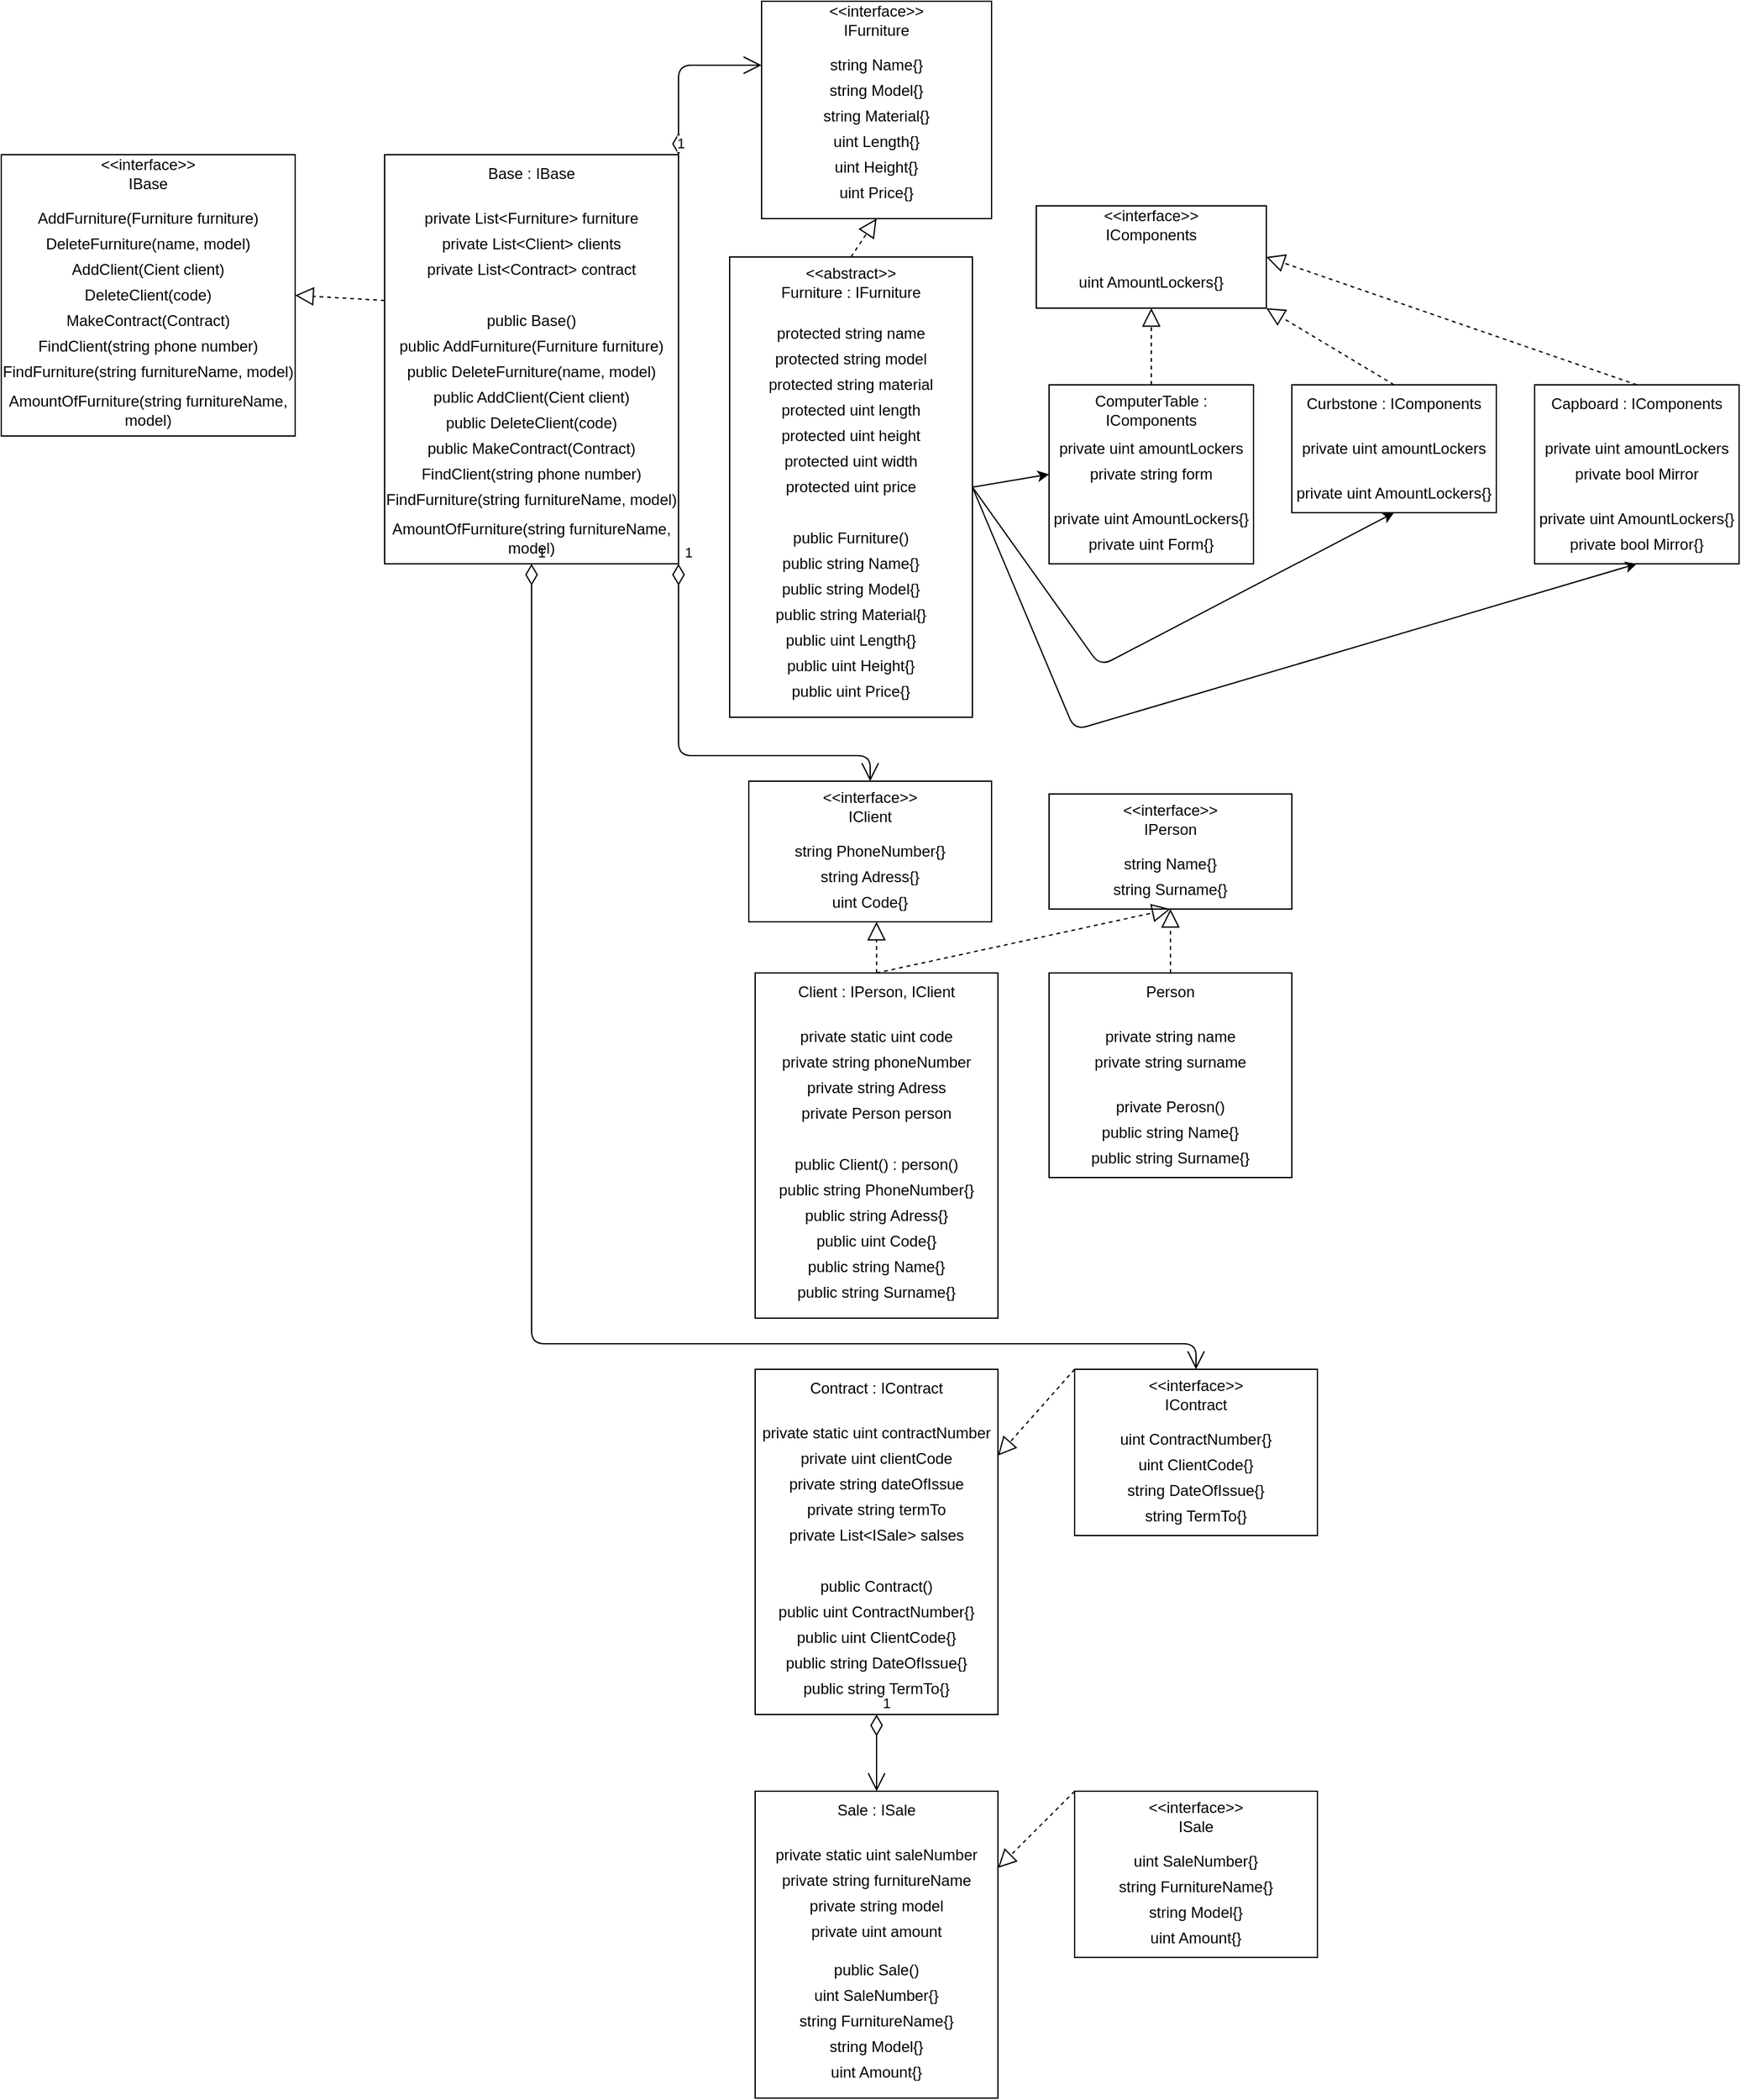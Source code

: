<mxfile version="15.3.7" type="device"><diagram id="nyQ8fXHauhj6_wi2yvBw" name="Page-1"><mxGraphModel dx="2249" dy="1874" grid="1" gridSize="10" guides="1" tooltips="1" connect="1" arrows="1" fold="1" page="1" pageScale="1" pageWidth="827" pageHeight="1169" math="0" shadow="0"><root><mxCell id="0"/><mxCell id="1" parent="0"/><mxCell id="PDt8IWjzmGLQEQikF1Pa-1" value="" style="rounded=0;whiteSpace=wrap;html=1;" vertex="1" parent="1"><mxGeometry y="-80" width="190" height="360" as="geometry"/></mxCell><mxCell id="PDt8IWjzmGLQEQikF1Pa-2" value="&amp;lt;&amp;lt;abstract&amp;gt;&amp;gt;&lt;br&gt;Furniture : IFurniture" style="text;html=1;strokeColor=none;fillColor=none;align=center;verticalAlign=middle;whiteSpace=wrap;rounded=0;" vertex="1" parent="1"><mxGeometry y="-80" width="190" height="40" as="geometry"/></mxCell><mxCell id="PDt8IWjzmGLQEQikF1Pa-3" value="protected string name" style="text;html=1;strokeColor=none;fillColor=none;align=center;verticalAlign=middle;whiteSpace=wrap;rounded=0;" vertex="1" parent="1"><mxGeometry y="-30" width="190" height="20" as="geometry"/></mxCell><mxCell id="PDt8IWjzmGLQEQikF1Pa-4" value="protected string model" style="text;html=1;strokeColor=none;fillColor=none;align=center;verticalAlign=middle;whiteSpace=wrap;rounded=0;" vertex="1" parent="1"><mxGeometry y="-10" width="190" height="20" as="geometry"/></mxCell><mxCell id="PDt8IWjzmGLQEQikF1Pa-5" value="public Furniture()" style="text;html=1;strokeColor=none;fillColor=none;align=center;verticalAlign=middle;whiteSpace=wrap;rounded=0;" vertex="1" parent="1"><mxGeometry y="130" width="190" height="20" as="geometry"/></mxCell><mxCell id="PDt8IWjzmGLQEQikF1Pa-6" value="public string Name{}" style="text;html=1;strokeColor=none;fillColor=none;align=center;verticalAlign=middle;whiteSpace=wrap;rounded=0;" vertex="1" parent="1"><mxGeometry y="150" width="190" height="20" as="geometry"/></mxCell><mxCell id="PDt8IWjzmGLQEQikF1Pa-7" value="public string Model{}" style="text;html=1;strokeColor=none;fillColor=none;align=center;verticalAlign=middle;whiteSpace=wrap;rounded=0;" vertex="1" parent="1"><mxGeometry y="170" width="190" height="20" as="geometry"/></mxCell><mxCell id="PDt8IWjzmGLQEQikF1Pa-8" value="" style="rounded=0;whiteSpace=wrap;html=1;" vertex="1" parent="1"><mxGeometry x="250" y="20" width="160" height="140" as="geometry"/></mxCell><mxCell id="PDt8IWjzmGLQEQikF1Pa-9" value="ComputerTable : IComponents" style="text;html=1;strokeColor=none;fillColor=none;align=center;verticalAlign=middle;whiteSpace=wrap;rounded=0;" vertex="1" parent="1"><mxGeometry x="250" y="20" width="160" height="40" as="geometry"/></mxCell><mxCell id="PDt8IWjzmGLQEQikF1Pa-10" value="private uint amountLockers" style="text;html=1;strokeColor=none;fillColor=none;align=center;verticalAlign=middle;whiteSpace=wrap;rounded=0;" vertex="1" parent="1"><mxGeometry x="250" y="60" width="160" height="20" as="geometry"/></mxCell><mxCell id="PDt8IWjzmGLQEQikF1Pa-12" value="protected uint length" style="text;html=1;strokeColor=none;fillColor=none;align=center;verticalAlign=middle;whiteSpace=wrap;rounded=0;" vertex="1" parent="1"><mxGeometry y="30" width="190" height="20" as="geometry"/></mxCell><mxCell id="PDt8IWjzmGLQEQikF1Pa-13" value="protected uint&amp;nbsp;height" style="text;html=1;strokeColor=none;fillColor=none;align=center;verticalAlign=middle;whiteSpace=wrap;rounded=0;" vertex="1" parent="1"><mxGeometry y="50" width="190" height="20" as="geometry"/></mxCell><mxCell id="PDt8IWjzmGLQEQikF1Pa-14" value="protected uint&amp;nbsp;width" style="text;html=1;strokeColor=none;fillColor=none;align=center;verticalAlign=middle;whiteSpace=wrap;rounded=0;" vertex="1" parent="1"><mxGeometry y="70" width="190" height="20" as="geometry"/></mxCell><mxCell id="PDt8IWjzmGLQEQikF1Pa-15" value="protected uint price" style="text;html=1;strokeColor=none;fillColor=none;align=center;verticalAlign=middle;whiteSpace=wrap;rounded=0;" vertex="1" parent="1"><mxGeometry y="90" width="190" height="20" as="geometry"/></mxCell><mxCell id="PDt8IWjzmGLQEQikF1Pa-16" value="private uint AmountLockers{}" style="text;html=1;strokeColor=none;fillColor=none;align=center;verticalAlign=middle;whiteSpace=wrap;rounded=0;" vertex="1" parent="1"><mxGeometry x="250" y="115" width="160" height="20" as="geometry"/></mxCell><mxCell id="PDt8IWjzmGLQEQikF1Pa-17" value="" style="rounded=0;whiteSpace=wrap;html=1;" vertex="1" parent="1"><mxGeometry x="440" y="20" width="160" height="100" as="geometry"/></mxCell><mxCell id="PDt8IWjzmGLQEQikF1Pa-18" value="Curbstone : IComponents" style="text;html=1;strokeColor=none;fillColor=none;align=center;verticalAlign=middle;whiteSpace=wrap;rounded=0;" vertex="1" parent="1"><mxGeometry x="440" y="20" width="160" height="30" as="geometry"/></mxCell><mxCell id="PDt8IWjzmGLQEQikF1Pa-19" value="private uint amountLockers" style="text;html=1;strokeColor=none;fillColor=none;align=center;verticalAlign=middle;whiteSpace=wrap;rounded=0;" vertex="1" parent="1"><mxGeometry x="440" y="60" width="160" height="20" as="geometry"/></mxCell><mxCell id="PDt8IWjzmGLQEQikF1Pa-20" value="private uint AmountLockers{}" style="text;html=1;strokeColor=none;fillColor=none;align=center;verticalAlign=middle;whiteSpace=wrap;rounded=0;" vertex="1" parent="1"><mxGeometry x="440" y="95" width="160" height="20" as="geometry"/></mxCell><mxCell id="PDt8IWjzmGLQEQikF1Pa-22" value="" style="rounded=0;whiteSpace=wrap;html=1;" vertex="1" parent="1"><mxGeometry x="630" y="20" width="160" height="140" as="geometry"/></mxCell><mxCell id="PDt8IWjzmGLQEQikF1Pa-23" value="Capboard : IComponents" style="text;html=1;strokeColor=none;fillColor=none;align=center;verticalAlign=middle;whiteSpace=wrap;rounded=0;" vertex="1" parent="1"><mxGeometry x="630" y="20" width="160" height="30" as="geometry"/></mxCell><mxCell id="PDt8IWjzmGLQEQikF1Pa-24" value="private uint amountLockers" style="text;html=1;strokeColor=none;fillColor=none;align=center;verticalAlign=middle;whiteSpace=wrap;rounded=0;" vertex="1" parent="1"><mxGeometry x="630" y="60" width="160" height="20" as="geometry"/></mxCell><mxCell id="PDt8IWjzmGLQEQikF1Pa-25" value="private uint AmountLockers{}" style="text;html=1;strokeColor=none;fillColor=none;align=center;verticalAlign=middle;whiteSpace=wrap;rounded=0;" vertex="1" parent="1"><mxGeometry x="630" y="115" width="160" height="20" as="geometry"/></mxCell><mxCell id="PDt8IWjzmGLQEQikF1Pa-26" value="private bool Mirror" style="text;html=1;strokeColor=none;fillColor=none;align=center;verticalAlign=middle;whiteSpace=wrap;rounded=0;" vertex="1" parent="1"><mxGeometry x="630" y="80" width="160" height="20" as="geometry"/></mxCell><mxCell id="PDt8IWjzmGLQEQikF1Pa-27" value="private bool Mirror{}" style="text;html=1;strokeColor=none;fillColor=none;align=center;verticalAlign=middle;whiteSpace=wrap;rounded=0;" vertex="1" parent="1"><mxGeometry x="630" y="135" width="160" height="20" as="geometry"/></mxCell><mxCell id="PDt8IWjzmGLQEQikF1Pa-28" value="protected string material" style="text;html=1;strokeColor=none;fillColor=none;align=center;verticalAlign=middle;whiteSpace=wrap;rounded=0;" vertex="1" parent="1"><mxGeometry y="10" width="190" height="20" as="geometry"/></mxCell><mxCell id="PDt8IWjzmGLQEQikF1Pa-29" value="public string Material{}" style="text;html=1;strokeColor=none;fillColor=none;align=center;verticalAlign=middle;whiteSpace=wrap;rounded=0;" vertex="1" parent="1"><mxGeometry y="190" width="190" height="20" as="geometry"/></mxCell><mxCell id="PDt8IWjzmGLQEQikF1Pa-30" value="" style="rounded=0;whiteSpace=wrap;html=1;" vertex="1" parent="1"><mxGeometry x="25" y="-280" width="180" height="170" as="geometry"/></mxCell><mxCell id="PDt8IWjzmGLQEQikF1Pa-31" value="&amp;lt;&amp;lt;interface&amp;gt;&amp;gt;&lt;br&gt;IFurniture" style="text;html=1;strokeColor=none;fillColor=none;align=center;verticalAlign=middle;whiteSpace=wrap;rounded=0;" vertex="1" parent="1"><mxGeometry x="25" y="-280" width="180" height="30" as="geometry"/></mxCell><mxCell id="PDt8IWjzmGLQEQikF1Pa-32" value="private string form" style="text;html=1;strokeColor=none;fillColor=none;align=center;verticalAlign=middle;whiteSpace=wrap;rounded=0;" vertex="1" parent="1"><mxGeometry x="250" y="80" width="160" height="20" as="geometry"/></mxCell><mxCell id="PDt8IWjzmGLQEQikF1Pa-33" value="private uint Form{}" style="text;html=1;strokeColor=none;fillColor=none;align=center;verticalAlign=middle;whiteSpace=wrap;rounded=0;" vertex="1" parent="1"><mxGeometry x="250" y="135" width="160" height="20" as="geometry"/></mxCell><mxCell id="PDt8IWjzmGLQEQikF1Pa-37" value="string Name{}" style="text;html=1;strokeColor=none;fillColor=none;align=center;verticalAlign=middle;whiteSpace=wrap;rounded=0;" vertex="1" parent="1"><mxGeometry x="25" y="-240" width="180" height="20" as="geometry"/></mxCell><mxCell id="PDt8IWjzmGLQEQikF1Pa-38" value="string Model{}" style="text;html=1;strokeColor=none;fillColor=none;align=center;verticalAlign=middle;whiteSpace=wrap;rounded=0;" vertex="1" parent="1"><mxGeometry x="25" y="-220" width="180" height="20" as="geometry"/></mxCell><mxCell id="PDt8IWjzmGLQEQikF1Pa-39" value="string Material{}" style="text;html=1;strokeColor=none;fillColor=none;align=center;verticalAlign=middle;whiteSpace=wrap;rounded=0;" vertex="1" parent="1"><mxGeometry x="25" y="-200" width="180" height="20" as="geometry"/></mxCell><mxCell id="PDt8IWjzmGLQEQikF1Pa-40" value="" style="endArrow=block;dashed=1;endFill=0;endSize=12;html=1;exitX=0.5;exitY=0;exitDx=0;exitDy=0;entryX=0.5;entryY=1;entryDx=0;entryDy=0;" edge="1" parent="1" source="PDt8IWjzmGLQEQikF1Pa-2" target="PDt8IWjzmGLQEQikF1Pa-30"><mxGeometry width="160" relative="1" as="geometry"><mxPoint x="250" y="-70" as="sourcePoint"/><mxPoint x="410" y="-70" as="targetPoint"/></mxGeometry></mxCell><mxCell id="PDt8IWjzmGLQEQikF1Pa-41" value="" style="rounded=0;whiteSpace=wrap;html=1;" vertex="1" parent="1"><mxGeometry x="240" y="-120" width="180" height="80" as="geometry"/></mxCell><mxCell id="PDt8IWjzmGLQEQikF1Pa-42" value="&amp;lt;&amp;lt;interface&amp;gt;&amp;gt;&lt;br&gt;IComponents" style="text;html=1;strokeColor=none;fillColor=none;align=center;verticalAlign=middle;whiteSpace=wrap;rounded=0;" vertex="1" parent="1"><mxGeometry x="240" y="-120" width="180" height="30" as="geometry"/></mxCell><mxCell id="PDt8IWjzmGLQEQikF1Pa-46" value="uint AmountLockers{}" style="text;html=1;strokeColor=none;fillColor=none;align=center;verticalAlign=middle;whiteSpace=wrap;rounded=0;" vertex="1" parent="1"><mxGeometry x="240" y="-70" width="180" height="20" as="geometry"/></mxCell><mxCell id="PDt8IWjzmGLQEQikF1Pa-48" value="" style="endArrow=block;dashed=1;endFill=0;endSize=12;html=1;exitX=0.5;exitY=0;exitDx=0;exitDy=0;" edge="1" parent="1" source="PDt8IWjzmGLQEQikF1Pa-9"><mxGeometry width="160" relative="1" as="geometry"><mxPoint x="329.5" y="-30" as="sourcePoint"/><mxPoint x="330" y="-40" as="targetPoint"/></mxGeometry></mxCell><mxCell id="PDt8IWjzmGLQEQikF1Pa-49" value="" style="endArrow=block;dashed=1;endFill=0;endSize=12;html=1;exitX=0.5;exitY=0;exitDx=0;exitDy=0;entryX=1;entryY=1;entryDx=0;entryDy=0;" edge="1" parent="1" source="PDt8IWjzmGLQEQikF1Pa-18" target="PDt8IWjzmGLQEQikF1Pa-41"><mxGeometry width="160" relative="1" as="geometry"><mxPoint x="350" y="-30" as="sourcePoint"/><mxPoint x="350" y="-80" as="targetPoint"/></mxGeometry></mxCell><mxCell id="PDt8IWjzmGLQEQikF1Pa-50" value="" style="endArrow=block;dashed=1;endFill=0;endSize=12;html=1;exitX=0.5;exitY=0;exitDx=0;exitDy=0;entryX=1;entryY=0.5;entryDx=0;entryDy=0;" edge="1" parent="1" source="PDt8IWjzmGLQEQikF1Pa-23" target="PDt8IWjzmGLQEQikF1Pa-41"><mxGeometry width="160" relative="1" as="geometry"><mxPoint x="145" y="40" as="sourcePoint"/><mxPoint x="145" y="-10" as="targetPoint"/></mxGeometry></mxCell><mxCell id="PDt8IWjzmGLQEQikF1Pa-57" value="" style="endArrow=classic;html=1;exitX=1;exitY=0.5;exitDx=0;exitDy=0;entryX=0;entryY=0.5;entryDx=0;entryDy=0;" edge="1" parent="1" source="PDt8IWjzmGLQEQikF1Pa-1" target="PDt8IWjzmGLQEQikF1Pa-8"><mxGeometry width="50" height="50" relative="1" as="geometry"><mxPoint x="240" y="260" as="sourcePoint"/><mxPoint x="290" y="210" as="targetPoint"/></mxGeometry></mxCell><mxCell id="PDt8IWjzmGLQEQikF1Pa-58" value="" style="endArrow=classic;html=1;exitX=1;exitY=0.5;exitDx=0;exitDy=0;entryX=0.5;entryY=1;entryDx=0;entryDy=0;" edge="1" parent="1" source="PDt8IWjzmGLQEQikF1Pa-15" target="PDt8IWjzmGLQEQikF1Pa-17"><mxGeometry width="50" height="50" relative="1" as="geometry"><mxPoint x="250" y="240" as="sourcePoint"/><mxPoint x="300" y="190" as="targetPoint"/><Array as="points"><mxPoint x="290" y="240"/></Array></mxGeometry></mxCell><mxCell id="PDt8IWjzmGLQEQikF1Pa-59" value="" style="endArrow=classic;html=1;exitX=1;exitY=0.5;exitDx=0;exitDy=0;entryX=0.5;entryY=1;entryDx=0;entryDy=0;" edge="1" parent="1" source="PDt8IWjzmGLQEQikF1Pa-1" target="PDt8IWjzmGLQEQikF1Pa-22"><mxGeometry width="50" height="50" relative="1" as="geometry"><mxPoint x="250" y="290" as="sourcePoint"/><mxPoint x="300" y="240" as="targetPoint"/><Array as="points"><mxPoint x="270" y="290"/></Array></mxGeometry></mxCell><mxCell id="PDt8IWjzmGLQEQikF1Pa-60" value="" style="rounded=0;whiteSpace=wrap;html=1;" vertex="1" parent="1"><mxGeometry x="250" y="480" width="190" height="160" as="geometry"/></mxCell><mxCell id="PDt8IWjzmGLQEQikF1Pa-61" value="Person" style="text;html=1;strokeColor=none;fillColor=none;align=center;verticalAlign=middle;whiteSpace=wrap;rounded=0;" vertex="1" parent="1"><mxGeometry x="250" y="480" width="190" height="30" as="geometry"/></mxCell><mxCell id="PDt8IWjzmGLQEQikF1Pa-63" value="" style="rounded=0;whiteSpace=wrap;html=1;" vertex="1" parent="1"><mxGeometry x="250" y="340" width="190" height="90" as="geometry"/></mxCell><mxCell id="PDt8IWjzmGLQEQikF1Pa-64" value="&amp;lt;&amp;lt;interface&amp;gt;&amp;gt;&lt;br&gt;IPerson" style="text;html=1;strokeColor=none;fillColor=none;align=center;verticalAlign=middle;whiteSpace=wrap;rounded=0;" vertex="1" parent="1"><mxGeometry x="250" y="340" width="190" height="40" as="geometry"/></mxCell><mxCell id="PDt8IWjzmGLQEQikF1Pa-65" value="string Name{}" style="text;html=1;strokeColor=none;fillColor=none;align=center;verticalAlign=middle;whiteSpace=wrap;rounded=0;" vertex="1" parent="1"><mxGeometry x="250" y="385" width="190" height="20" as="geometry"/></mxCell><mxCell id="PDt8IWjzmGLQEQikF1Pa-66" value="string Surname{}" style="text;html=1;strokeColor=none;fillColor=none;align=center;verticalAlign=middle;whiteSpace=wrap;rounded=0;" vertex="1" parent="1"><mxGeometry x="250" y="405" width="190" height="20" as="geometry"/></mxCell><mxCell id="PDt8IWjzmGLQEQikF1Pa-74" value="private string name" style="text;html=1;strokeColor=none;fillColor=none;align=center;verticalAlign=middle;whiteSpace=wrap;rounded=0;" vertex="1" parent="1"><mxGeometry x="250" y="520" width="190" height="20" as="geometry"/></mxCell><mxCell id="PDt8IWjzmGLQEQikF1Pa-75" value="private string surname" style="text;html=1;strokeColor=none;fillColor=none;align=center;verticalAlign=middle;whiteSpace=wrap;rounded=0;" vertex="1" parent="1"><mxGeometry x="250" y="540" width="190" height="20" as="geometry"/></mxCell><mxCell id="PDt8IWjzmGLQEQikF1Pa-79" value="" style="rounded=0;whiteSpace=wrap;html=1;" vertex="1" parent="1"><mxGeometry x="15" y="330" width="190" height="110" as="geometry"/></mxCell><mxCell id="PDt8IWjzmGLQEQikF1Pa-80" value="&amp;lt;&amp;lt;interface&amp;gt;&amp;gt;&lt;br&gt;IClient" style="text;html=1;strokeColor=none;fillColor=none;align=center;verticalAlign=middle;whiteSpace=wrap;rounded=0;" vertex="1" parent="1"><mxGeometry x="15" y="330" width="190" height="40" as="geometry"/></mxCell><mxCell id="PDt8IWjzmGLQEQikF1Pa-81" value="string PhoneNumber{}" style="text;html=1;strokeColor=none;fillColor=none;align=center;verticalAlign=middle;whiteSpace=wrap;rounded=0;" vertex="1" parent="1"><mxGeometry x="15" y="375" width="190" height="20" as="geometry"/></mxCell><mxCell id="PDt8IWjzmGLQEQikF1Pa-83" value="string Adress{}" style="text;html=1;strokeColor=none;fillColor=none;align=center;verticalAlign=middle;whiteSpace=wrap;rounded=0;" vertex="1" parent="1"><mxGeometry x="15" y="395" width="190" height="20" as="geometry"/></mxCell><mxCell id="PDt8IWjzmGLQEQikF1Pa-84" value="uint Code{}" style="text;html=1;strokeColor=none;fillColor=none;align=center;verticalAlign=middle;whiteSpace=wrap;rounded=0;" vertex="1" parent="1"><mxGeometry x="15" y="415" width="190" height="20" as="geometry"/></mxCell><mxCell id="PDt8IWjzmGLQEQikF1Pa-85" value="" style="rounded=0;whiteSpace=wrap;html=1;" vertex="1" parent="1"><mxGeometry x="20" y="480" width="190" height="270" as="geometry"/></mxCell><mxCell id="PDt8IWjzmGLQEQikF1Pa-86" value="Client : IPerson, IClient" style="text;html=1;strokeColor=none;fillColor=none;align=center;verticalAlign=middle;whiteSpace=wrap;rounded=0;" vertex="1" parent="1"><mxGeometry x="20" y="480" width="190" height="30" as="geometry"/></mxCell><mxCell id="PDt8IWjzmGLQEQikF1Pa-87" value="private string phoneNumber" style="text;html=1;strokeColor=none;fillColor=none;align=center;verticalAlign=middle;whiteSpace=wrap;rounded=0;" vertex="1" parent="1"><mxGeometry x="20" y="540" width="190" height="20" as="geometry"/></mxCell><mxCell id="PDt8IWjzmGLQEQikF1Pa-88" value="private string Adress" style="text;html=1;strokeColor=none;fillColor=none;align=center;verticalAlign=middle;whiteSpace=wrap;rounded=0;" vertex="1" parent="1"><mxGeometry x="20" y="560" width="190" height="20" as="geometry"/></mxCell><mxCell id="PDt8IWjzmGLQEQikF1Pa-91" value="private static uint code" style="text;html=1;strokeColor=none;fillColor=none;align=center;verticalAlign=middle;whiteSpace=wrap;rounded=0;" vertex="1" parent="1"><mxGeometry x="20" y="520" width="190" height="20" as="geometry"/></mxCell><mxCell id="PDt8IWjzmGLQEQikF1Pa-93" value="public string PhoneNumber{}" style="text;html=1;strokeColor=none;fillColor=none;align=center;verticalAlign=middle;whiteSpace=wrap;rounded=0;" vertex="1" parent="1"><mxGeometry x="20" y="640" width="190" height="20" as="geometry"/></mxCell><mxCell id="PDt8IWjzmGLQEQikF1Pa-94" value="public string Adress{}" style="text;html=1;strokeColor=none;fillColor=none;align=center;verticalAlign=middle;whiteSpace=wrap;rounded=0;" vertex="1" parent="1"><mxGeometry x="20" y="660" width="190" height="20" as="geometry"/></mxCell><mxCell id="PDt8IWjzmGLQEQikF1Pa-95" value="public uint Code{}" style="text;html=1;strokeColor=none;fillColor=none;align=center;verticalAlign=middle;whiteSpace=wrap;rounded=0;" vertex="1" parent="1"><mxGeometry x="20" y="680" width="190" height="20" as="geometry"/></mxCell><mxCell id="PDt8IWjzmGLQEQikF1Pa-96" value="public string Name{}" style="text;html=1;strokeColor=none;fillColor=none;align=center;verticalAlign=middle;whiteSpace=wrap;rounded=0;" vertex="1" parent="1"><mxGeometry x="20" y="700" width="190" height="20" as="geometry"/></mxCell><mxCell id="PDt8IWjzmGLQEQikF1Pa-97" value="public string Surname{}" style="text;html=1;strokeColor=none;fillColor=none;align=center;verticalAlign=middle;whiteSpace=wrap;rounded=0;" vertex="1" parent="1"><mxGeometry x="20" y="720" width="190" height="20" as="geometry"/></mxCell><mxCell id="PDt8IWjzmGLQEQikF1Pa-98" value="private Person person" style="text;html=1;strokeColor=none;fillColor=none;align=center;verticalAlign=middle;whiteSpace=wrap;rounded=0;" vertex="1" parent="1"><mxGeometry x="20" y="580" width="190" height="20" as="geometry"/></mxCell><mxCell id="PDt8IWjzmGLQEQikF1Pa-99" value="private Perosn()" style="text;html=1;strokeColor=none;fillColor=none;align=center;verticalAlign=middle;whiteSpace=wrap;rounded=0;" vertex="1" parent="1"><mxGeometry x="250" y="575" width="190" height="20" as="geometry"/></mxCell><mxCell id="PDt8IWjzmGLQEQikF1Pa-100" value="public Client() : person()" style="text;html=1;strokeColor=none;fillColor=none;align=center;verticalAlign=middle;whiteSpace=wrap;rounded=0;" vertex="1" parent="1"><mxGeometry x="20" y="620" width="190" height="20" as="geometry"/></mxCell><mxCell id="PDt8IWjzmGLQEQikF1Pa-101" value="" style="endArrow=block;dashed=1;endFill=0;endSize=12;html=1;exitX=0.5;exitY=0;exitDx=0;exitDy=0;entryX=0.5;entryY=1;entryDx=0;entryDy=0;" edge="1" parent="1" source="PDt8IWjzmGLQEQikF1Pa-61" target="PDt8IWjzmGLQEQikF1Pa-63"><mxGeometry width="160" relative="1" as="geometry"><mxPoint x="130" y="450" as="sourcePoint"/><mxPoint x="290" y="450" as="targetPoint"/></mxGeometry></mxCell><mxCell id="PDt8IWjzmGLQEQikF1Pa-102" value="" style="endArrow=block;dashed=1;endFill=0;endSize=12;html=1;exitX=0.5;exitY=0;exitDx=0;exitDy=0;entryX=0.526;entryY=1;entryDx=0;entryDy=0;entryPerimeter=0;" edge="1" parent="1" source="PDt8IWjzmGLQEQikF1Pa-86" target="PDt8IWjzmGLQEQikF1Pa-79"><mxGeometry width="160" relative="1" as="geometry"><mxPoint x="170" y="460" as="sourcePoint"/><mxPoint x="330" y="460" as="targetPoint"/></mxGeometry></mxCell><mxCell id="PDt8IWjzmGLQEQikF1Pa-103" value="" style="rounded=0;whiteSpace=wrap;html=1;" vertex="1" parent="1"><mxGeometry x="20" y="790" width="190" height="270" as="geometry"/></mxCell><mxCell id="PDt8IWjzmGLQEQikF1Pa-104" value="Contract : IContract" style="text;html=1;strokeColor=none;fillColor=none;align=center;verticalAlign=middle;whiteSpace=wrap;rounded=0;" vertex="1" parent="1"><mxGeometry x="20" y="790" width="190" height="30" as="geometry"/></mxCell><mxCell id="PDt8IWjzmGLQEQikF1Pa-106" value="" style="rounded=0;whiteSpace=wrap;html=1;" vertex="1" parent="1"><mxGeometry x="270" y="790" width="190" height="130" as="geometry"/></mxCell><mxCell id="PDt8IWjzmGLQEQikF1Pa-107" value="&amp;lt;&amp;lt;interface&amp;gt;&amp;gt;&lt;br&gt;IContract" style="text;html=1;strokeColor=none;fillColor=none;align=center;verticalAlign=middle;whiteSpace=wrap;rounded=0;" vertex="1" parent="1"><mxGeometry x="270" y="790" width="190" height="40" as="geometry"/></mxCell><mxCell id="PDt8IWjzmGLQEQikF1Pa-108" value="uint ContractNumber{}" style="text;html=1;strokeColor=none;fillColor=none;align=center;verticalAlign=middle;whiteSpace=wrap;rounded=0;" vertex="1" parent="1"><mxGeometry x="270" y="835" width="190" height="20" as="geometry"/></mxCell><mxCell id="PDt8IWjzmGLQEQikF1Pa-109" value="uint ClientCode{}" style="text;html=1;strokeColor=none;fillColor=none;align=center;verticalAlign=middle;whiteSpace=wrap;rounded=0;" vertex="1" parent="1"><mxGeometry x="270" y="855" width="190" height="20" as="geometry"/></mxCell><mxCell id="PDt8IWjzmGLQEQikF1Pa-110" value="string DateOfIssue{}" style="text;html=1;strokeColor=none;fillColor=none;align=center;verticalAlign=middle;whiteSpace=wrap;rounded=0;" vertex="1" parent="1"><mxGeometry x="270" y="875" width="190" height="20" as="geometry"/></mxCell><mxCell id="PDt8IWjzmGLQEQikF1Pa-111" value="string TermTo{}" style="text;html=1;strokeColor=none;fillColor=none;align=center;verticalAlign=middle;whiteSpace=wrap;rounded=0;" vertex="1" parent="1"><mxGeometry x="270" y="895" width="190" height="20" as="geometry"/></mxCell><mxCell id="PDt8IWjzmGLQEQikF1Pa-112" value="" style="endArrow=block;dashed=1;endFill=0;endSize=12;html=1;exitX=0;exitY=0;exitDx=0;exitDy=0;entryX=1;entryY=0.25;entryDx=0;entryDy=0;" edge="1" parent="1" source="PDt8IWjzmGLQEQikF1Pa-107" target="PDt8IWjzmGLQEQikF1Pa-103"><mxGeometry width="160" relative="1" as="geometry"><mxPoint x="254" y="780" as="sourcePoint"/><mxPoint x="414" y="780" as="targetPoint"/></mxGeometry></mxCell><mxCell id="PDt8IWjzmGLQEQikF1Pa-113" value="private static uint contractNumber" style="text;html=1;strokeColor=none;fillColor=none;align=center;verticalAlign=middle;whiteSpace=wrap;rounded=0;" vertex="1" parent="1"><mxGeometry x="20" y="830" width="190" height="20" as="geometry"/></mxCell><mxCell id="PDt8IWjzmGLQEQikF1Pa-114" value="private uint clientCode" style="text;html=1;strokeColor=none;fillColor=none;align=center;verticalAlign=middle;whiteSpace=wrap;rounded=0;" vertex="1" parent="1"><mxGeometry x="20" y="850" width="190" height="20" as="geometry"/></mxCell><mxCell id="PDt8IWjzmGLQEQikF1Pa-115" value="private string dateOfIssue" style="text;html=1;strokeColor=none;fillColor=none;align=center;verticalAlign=middle;whiteSpace=wrap;rounded=0;" vertex="1" parent="1"><mxGeometry x="20" y="870" width="190" height="20" as="geometry"/></mxCell><mxCell id="PDt8IWjzmGLQEQikF1Pa-116" value="private string termTo" style="text;html=1;strokeColor=none;fillColor=none;align=center;verticalAlign=middle;whiteSpace=wrap;rounded=0;" vertex="1" parent="1"><mxGeometry x="20" y="890" width="190" height="20" as="geometry"/></mxCell><mxCell id="PDt8IWjzmGLQEQikF1Pa-121" value="public Contract()" style="text;html=1;strokeColor=none;fillColor=none;align=center;verticalAlign=middle;whiteSpace=wrap;rounded=0;" vertex="1" parent="1"><mxGeometry x="20" y="950" width="190" height="20" as="geometry"/></mxCell><mxCell id="PDt8IWjzmGLQEQikF1Pa-122" value="public uint ContractNumber{}" style="text;html=1;strokeColor=none;fillColor=none;align=center;verticalAlign=middle;whiteSpace=wrap;rounded=0;" vertex="1" parent="1"><mxGeometry x="20" y="970" width="190" height="20" as="geometry"/></mxCell><mxCell id="PDt8IWjzmGLQEQikF1Pa-123" value="public uint ClientCode{}" style="text;html=1;strokeColor=none;fillColor=none;align=center;verticalAlign=middle;whiteSpace=wrap;rounded=0;" vertex="1" parent="1"><mxGeometry x="20" y="990" width="190" height="20" as="geometry"/></mxCell><mxCell id="PDt8IWjzmGLQEQikF1Pa-124" value="public string DateOfIssue{}" style="text;html=1;strokeColor=none;fillColor=none;align=center;verticalAlign=middle;whiteSpace=wrap;rounded=0;" vertex="1" parent="1"><mxGeometry x="20" y="1010" width="190" height="20" as="geometry"/></mxCell><mxCell id="PDt8IWjzmGLQEQikF1Pa-125" value="public string TermTo{}" style="text;html=1;strokeColor=none;fillColor=none;align=center;verticalAlign=middle;whiteSpace=wrap;rounded=0;" vertex="1" parent="1"><mxGeometry x="20" y="1030" width="190" height="20" as="geometry"/></mxCell><mxCell id="PDt8IWjzmGLQEQikF1Pa-126" value="" style="rounded=0;whiteSpace=wrap;html=1;" vertex="1" parent="1"><mxGeometry x="20" y="1120" width="190" height="240" as="geometry"/></mxCell><mxCell id="PDt8IWjzmGLQEQikF1Pa-127" value="Sale : ISale" style="text;html=1;strokeColor=none;fillColor=none;align=center;verticalAlign=middle;whiteSpace=wrap;rounded=0;" vertex="1" parent="1"><mxGeometry x="20" y="1120" width="190" height="30" as="geometry"/></mxCell><mxCell id="PDt8IWjzmGLQEQikF1Pa-128" value="" style="rounded=0;whiteSpace=wrap;html=1;" vertex="1" parent="1"><mxGeometry x="270" y="1120" width="190" height="130" as="geometry"/></mxCell><mxCell id="PDt8IWjzmGLQEQikF1Pa-129" value="&amp;lt;&amp;lt;interface&amp;gt;&amp;gt;&lt;br&gt;ISale" style="text;html=1;strokeColor=none;fillColor=none;align=center;verticalAlign=middle;whiteSpace=wrap;rounded=0;" vertex="1" parent="1"><mxGeometry x="270" y="1120" width="190" height="40" as="geometry"/></mxCell><mxCell id="PDt8IWjzmGLQEQikF1Pa-130" value="uint SaleNumber{}" style="text;html=1;strokeColor=none;fillColor=none;align=center;verticalAlign=middle;whiteSpace=wrap;rounded=0;" vertex="1" parent="1"><mxGeometry x="270" y="1165" width="190" height="20" as="geometry"/></mxCell><mxCell id="PDt8IWjzmGLQEQikF1Pa-131" value="string FurnitureName{}" style="text;html=1;strokeColor=none;fillColor=none;align=center;verticalAlign=middle;whiteSpace=wrap;rounded=0;" vertex="1" parent="1"><mxGeometry x="270" y="1185" width="190" height="20" as="geometry"/></mxCell><mxCell id="PDt8IWjzmGLQEQikF1Pa-132" value="string Model{}" style="text;html=1;strokeColor=none;fillColor=none;align=center;verticalAlign=middle;whiteSpace=wrap;rounded=0;" vertex="1" parent="1"><mxGeometry x="270" y="1205" width="190" height="20" as="geometry"/></mxCell><mxCell id="PDt8IWjzmGLQEQikF1Pa-133" value="uint Amount{}" style="text;html=1;strokeColor=none;fillColor=none;align=center;verticalAlign=middle;whiteSpace=wrap;rounded=0;" vertex="1" parent="1"><mxGeometry x="270" y="1225" width="190" height="20" as="geometry"/></mxCell><mxCell id="PDt8IWjzmGLQEQikF1Pa-134" value="" style="endArrow=block;dashed=1;endFill=0;endSize=12;html=1;exitX=0;exitY=0;exitDx=0;exitDy=0;entryX=1;entryY=0.25;entryDx=0;entryDy=0;" edge="1" parent="1"><mxGeometry width="160" relative="1" as="geometry"><mxPoint x="270.0" y="1120" as="sourcePoint"/><mxPoint x="210" y="1180" as="targetPoint"/></mxGeometry></mxCell><mxCell id="PDt8IWjzmGLQEQikF1Pa-136" value="private static uint saleNumber" style="text;html=1;strokeColor=none;fillColor=none;align=center;verticalAlign=middle;whiteSpace=wrap;rounded=0;" vertex="1" parent="1"><mxGeometry x="20" y="1160" width="190" height="20" as="geometry"/></mxCell><mxCell id="PDt8IWjzmGLQEQikF1Pa-137" value="private string furnitureName" style="text;html=1;strokeColor=none;fillColor=none;align=center;verticalAlign=middle;whiteSpace=wrap;rounded=0;" vertex="1" parent="1"><mxGeometry x="20" y="1180" width="190" height="20" as="geometry"/></mxCell><mxCell id="PDt8IWjzmGLQEQikF1Pa-138" value="private string model" style="text;html=1;strokeColor=none;fillColor=none;align=center;verticalAlign=middle;whiteSpace=wrap;rounded=0;" vertex="1" parent="1"><mxGeometry x="20" y="1200" width="190" height="20" as="geometry"/></mxCell><mxCell id="PDt8IWjzmGLQEQikF1Pa-139" value="private uint amount" style="text;html=1;strokeColor=none;fillColor=none;align=center;verticalAlign=middle;whiteSpace=wrap;rounded=0;" vertex="1" parent="1"><mxGeometry x="20" y="1220" width="190" height="20" as="geometry"/></mxCell><mxCell id="PDt8IWjzmGLQEQikF1Pa-140" value="public Sale()" style="text;html=1;strokeColor=none;fillColor=none;align=center;verticalAlign=middle;whiteSpace=wrap;rounded=0;" vertex="1" parent="1"><mxGeometry x="20" y="1250" width="190" height="20" as="geometry"/></mxCell><mxCell id="PDt8IWjzmGLQEQikF1Pa-141" value="uint SaleNumber{}" style="text;html=1;strokeColor=none;fillColor=none;align=center;verticalAlign=middle;whiteSpace=wrap;rounded=0;" vertex="1" parent="1"><mxGeometry x="20" y="1270" width="190" height="20" as="geometry"/></mxCell><mxCell id="PDt8IWjzmGLQEQikF1Pa-142" value="string FurnitureName{}" style="text;html=1;strokeColor=none;fillColor=none;align=center;verticalAlign=middle;whiteSpace=wrap;rounded=0;" vertex="1" parent="1"><mxGeometry x="20" y="1290" width="190" height="20" as="geometry"/></mxCell><mxCell id="PDt8IWjzmGLQEQikF1Pa-143" value="string Model{}" style="text;html=1;strokeColor=none;fillColor=none;align=center;verticalAlign=middle;whiteSpace=wrap;rounded=0;" vertex="1" parent="1"><mxGeometry x="20" y="1310" width="190" height="20" as="geometry"/></mxCell><mxCell id="PDt8IWjzmGLQEQikF1Pa-144" value="uint Amount{}" style="text;html=1;strokeColor=none;fillColor=none;align=center;verticalAlign=middle;whiteSpace=wrap;rounded=0;" vertex="1" parent="1"><mxGeometry x="20" y="1330" width="190" height="20" as="geometry"/></mxCell><mxCell id="PDt8IWjzmGLQEQikF1Pa-145" value="private List&amp;lt;ISale&amp;gt; salses" style="text;html=1;strokeColor=none;fillColor=none;align=center;verticalAlign=middle;whiteSpace=wrap;rounded=0;" vertex="1" parent="1"><mxGeometry x="20" y="910" width="190" height="20" as="geometry"/></mxCell><mxCell id="PDt8IWjzmGLQEQikF1Pa-146" value="1" style="endArrow=open;html=1;endSize=12;startArrow=diamondThin;startSize=14;startFill=0;edgeStyle=orthogonalEdgeStyle;align=left;verticalAlign=bottom;exitX=0.5;exitY=1;exitDx=0;exitDy=0;entryX=0.5;entryY=0;entryDx=0;entryDy=0;" edge="1" parent="1" source="PDt8IWjzmGLQEQikF1Pa-103" target="PDt8IWjzmGLQEQikF1Pa-127"><mxGeometry x="-1" y="3" relative="1" as="geometry"><mxPoint x="210" y="1040" as="sourcePoint"/><mxPoint x="370" y="1040" as="targetPoint"/></mxGeometry></mxCell><mxCell id="PDt8IWjzmGLQEQikF1Pa-147" value="" style="rounded=0;whiteSpace=wrap;html=1;" vertex="1" parent="1"><mxGeometry x="-270" y="-160" width="230" height="320" as="geometry"/></mxCell><mxCell id="PDt8IWjzmGLQEQikF1Pa-148" value="Base : IBase" style="text;html=1;strokeColor=none;fillColor=none;align=center;verticalAlign=middle;whiteSpace=wrap;rounded=0;" vertex="1" parent="1"><mxGeometry x="-270" y="-160" width="230" height="30" as="geometry"/></mxCell><mxCell id="PDt8IWjzmGLQEQikF1Pa-149" value="private List&amp;lt;Furniture&amp;gt; furniture" style="text;html=1;strokeColor=none;fillColor=none;align=center;verticalAlign=middle;whiteSpace=wrap;rounded=0;" vertex="1" parent="1"><mxGeometry x="-270" y="-120" width="230" height="20" as="geometry"/></mxCell><mxCell id="PDt8IWjzmGLQEQikF1Pa-150" value="private List&amp;lt;Client&amp;gt; clients" style="text;html=1;strokeColor=none;fillColor=none;align=center;verticalAlign=middle;whiteSpace=wrap;rounded=0;" vertex="1" parent="1"><mxGeometry x="-270" y="-100" width="230" height="20" as="geometry"/></mxCell><mxCell id="PDt8IWjzmGLQEQikF1Pa-151" value="private List&amp;lt;Contract&amp;gt; contract" style="text;html=1;strokeColor=none;fillColor=none;align=center;verticalAlign=middle;whiteSpace=wrap;rounded=0;" vertex="1" parent="1"><mxGeometry x="-270" y="-80" width="230" height="20" as="geometry"/></mxCell><mxCell id="PDt8IWjzmGLQEQikF1Pa-152" value="public Base()" style="text;html=1;strokeColor=none;fillColor=none;align=center;verticalAlign=middle;whiteSpace=wrap;rounded=0;" vertex="1" parent="1"><mxGeometry x="-270" y="-40" width="230" height="20" as="geometry"/></mxCell><mxCell id="PDt8IWjzmGLQEQikF1Pa-153" value="public AddFurniture(Furniture furniture)" style="text;html=1;strokeColor=none;fillColor=none;align=center;verticalAlign=middle;whiteSpace=wrap;rounded=0;" vertex="1" parent="1"><mxGeometry x="-270" y="-20" width="230" height="20" as="geometry"/></mxCell><mxCell id="PDt8IWjzmGLQEQikF1Pa-154" value="public DeleteFurniture(name, model)" style="text;html=1;strokeColor=none;fillColor=none;align=center;verticalAlign=middle;whiteSpace=wrap;rounded=0;" vertex="1" parent="1"><mxGeometry x="-270" width="230" height="20" as="geometry"/></mxCell><mxCell id="PDt8IWjzmGLQEQikF1Pa-155" value="public AddClient(Cient client)" style="text;html=1;strokeColor=none;fillColor=none;align=center;verticalAlign=middle;whiteSpace=wrap;rounded=0;" vertex="1" parent="1"><mxGeometry x="-270" y="20" width="230" height="20" as="geometry"/></mxCell><mxCell id="PDt8IWjzmGLQEQikF1Pa-156" value="public DeleteClient(code)" style="text;html=1;strokeColor=none;fillColor=none;align=center;verticalAlign=middle;whiteSpace=wrap;rounded=0;" vertex="1" parent="1"><mxGeometry x="-270" y="40" width="230" height="20" as="geometry"/></mxCell><mxCell id="PDt8IWjzmGLQEQikF1Pa-157" value="public MakeContract(Contract)" style="text;html=1;strokeColor=none;fillColor=none;align=center;verticalAlign=middle;whiteSpace=wrap;rounded=0;" vertex="1" parent="1"><mxGeometry x="-270" y="60" width="230" height="20" as="geometry"/></mxCell><mxCell id="PDt8IWjzmGLQEQikF1Pa-158" value="" style="rounded=0;whiteSpace=wrap;html=1;" vertex="1" parent="1"><mxGeometry x="-570" y="-160" width="230" height="220" as="geometry"/></mxCell><mxCell id="PDt8IWjzmGLQEQikF1Pa-159" value="&amp;lt;&amp;lt;interface&amp;gt;&amp;gt;&lt;br&gt;IBase" style="text;html=1;strokeColor=none;fillColor=none;align=center;verticalAlign=middle;whiteSpace=wrap;rounded=0;" vertex="1" parent="1"><mxGeometry x="-570" y="-160" width="230" height="30" as="geometry"/></mxCell><mxCell id="PDt8IWjzmGLQEQikF1Pa-163" value="AddFurniture(Furniture furniture)" style="text;html=1;strokeColor=none;fillColor=none;align=center;verticalAlign=middle;whiteSpace=wrap;rounded=0;" vertex="1" parent="1"><mxGeometry x="-570" y="-120" width="230" height="20" as="geometry"/></mxCell><mxCell id="PDt8IWjzmGLQEQikF1Pa-164" value="DeleteFurniture(name, model)" style="text;html=1;strokeColor=none;fillColor=none;align=center;verticalAlign=middle;whiteSpace=wrap;rounded=0;" vertex="1" parent="1"><mxGeometry x="-570" y="-100" width="230" height="20" as="geometry"/></mxCell><mxCell id="PDt8IWjzmGLQEQikF1Pa-165" value="AddClient(Cient client)" style="text;html=1;strokeColor=none;fillColor=none;align=center;verticalAlign=middle;whiteSpace=wrap;rounded=0;" vertex="1" parent="1"><mxGeometry x="-570" y="-80" width="230" height="20" as="geometry"/></mxCell><mxCell id="PDt8IWjzmGLQEQikF1Pa-166" value="DeleteClient(code)" style="text;html=1;strokeColor=none;fillColor=none;align=center;verticalAlign=middle;whiteSpace=wrap;rounded=0;" vertex="1" parent="1"><mxGeometry x="-570" y="-60" width="230" height="20" as="geometry"/></mxCell><mxCell id="PDt8IWjzmGLQEQikF1Pa-167" value="MakeContract(Contract)" style="text;html=1;strokeColor=none;fillColor=none;align=center;verticalAlign=middle;whiteSpace=wrap;rounded=0;" vertex="1" parent="1"><mxGeometry x="-570" y="-40" width="230" height="20" as="geometry"/></mxCell><mxCell id="PDt8IWjzmGLQEQikF1Pa-170" value="" style="endArrow=block;dashed=1;endFill=0;endSize=12;html=1;entryX=1;entryY=0.5;entryDx=0;entryDy=0;" edge="1" parent="1" target="PDt8IWjzmGLQEQikF1Pa-158"><mxGeometry width="160" relative="1" as="geometry"><mxPoint x="-270" y="-46" as="sourcePoint"/><mxPoint x="-130" y="-210" as="targetPoint"/></mxGeometry></mxCell><mxCell id="PDt8IWjzmGLQEQikF1Pa-171" value="1" style="endArrow=open;html=1;endSize=12;startArrow=diamondThin;startSize=14;startFill=0;edgeStyle=orthogonalEdgeStyle;align=left;verticalAlign=bottom;exitX=1;exitY=0;exitDx=0;exitDy=0;entryX=0;entryY=0.5;entryDx=0;entryDy=0;" edge="1" parent="1" source="PDt8IWjzmGLQEQikF1Pa-148" target="PDt8IWjzmGLQEQikF1Pa-37"><mxGeometry x="-1" y="3" relative="1" as="geometry"><mxPoint x="-70" y="-210" as="sourcePoint"/><mxPoint x="90" y="-210" as="targetPoint"/></mxGeometry></mxCell><mxCell id="PDt8IWjzmGLQEQikF1Pa-173" value="1" style="endArrow=open;html=1;endSize=12;startArrow=diamondThin;startSize=14;startFill=0;edgeStyle=orthogonalEdgeStyle;align=left;verticalAlign=bottom;exitX=1;exitY=1;exitDx=0;exitDy=0;entryX=0.5;entryY=0;entryDx=0;entryDy=0;" edge="1" parent="1" source="PDt8IWjzmGLQEQikF1Pa-147" target="PDt8IWjzmGLQEQikF1Pa-80"><mxGeometry x="-1" y="3" relative="1" as="geometry"><mxPoint x="-150" y="230" as="sourcePoint"/><mxPoint x="10" y="230" as="targetPoint"/><Array as="points"><mxPoint x="-40" y="310"/><mxPoint x="110" y="310"/></Array></mxGeometry></mxCell><mxCell id="PDt8IWjzmGLQEQikF1Pa-174" value="1" style="endArrow=open;html=1;endSize=12;startArrow=diamondThin;startSize=14;startFill=0;edgeStyle=orthogonalEdgeStyle;align=left;verticalAlign=bottom;exitX=0.5;exitY=1;exitDx=0;exitDy=0;entryX=0.5;entryY=0;entryDx=0;entryDy=0;" edge="1" parent="1" source="PDt8IWjzmGLQEQikF1Pa-147" target="PDt8IWjzmGLQEQikF1Pa-107"><mxGeometry x="-1" y="3" relative="1" as="geometry"><mxPoint x="-280" y="220" as="sourcePoint"/><mxPoint x="-120" y="220" as="targetPoint"/><Array as="points"><mxPoint x="-155" y="770"/><mxPoint x="365" y="770"/></Array></mxGeometry></mxCell><mxCell id="PDt8IWjzmGLQEQikF1Pa-175" value="uint Length{}" style="text;html=1;strokeColor=none;fillColor=none;align=center;verticalAlign=middle;whiteSpace=wrap;rounded=0;" vertex="1" parent="1"><mxGeometry x="25" y="-180" width="180" height="20" as="geometry"/></mxCell><mxCell id="PDt8IWjzmGLQEQikF1Pa-176" value="uint Height{}" style="text;html=1;strokeColor=none;fillColor=none;align=center;verticalAlign=middle;whiteSpace=wrap;rounded=0;" vertex="1" parent="1"><mxGeometry x="25" y="-160" width="180" height="20" as="geometry"/></mxCell><mxCell id="PDt8IWjzmGLQEQikF1Pa-177" value="uint Price{}" style="text;html=1;strokeColor=none;fillColor=none;align=center;verticalAlign=middle;whiteSpace=wrap;rounded=0;" vertex="1" parent="1"><mxGeometry x="25" y="-140" width="180" height="20" as="geometry"/></mxCell><mxCell id="PDt8IWjzmGLQEQikF1Pa-178" value="public uint Length{}" style="text;html=1;strokeColor=none;fillColor=none;align=center;verticalAlign=middle;whiteSpace=wrap;rounded=0;" vertex="1" parent="1"><mxGeometry y="210" width="190" height="20" as="geometry"/></mxCell><mxCell id="PDt8IWjzmGLQEQikF1Pa-179" value="public uint Height{}" style="text;html=1;strokeColor=none;fillColor=none;align=center;verticalAlign=middle;whiteSpace=wrap;rounded=0;" vertex="1" parent="1"><mxGeometry y="230" width="190" height="20" as="geometry"/></mxCell><mxCell id="PDt8IWjzmGLQEQikF1Pa-180" value="public uint Price{}" style="text;html=1;strokeColor=none;fillColor=none;align=center;verticalAlign=middle;whiteSpace=wrap;rounded=0;" vertex="1" parent="1"><mxGeometry y="250" width="190" height="20" as="geometry"/></mxCell><mxCell id="PDt8IWjzmGLQEQikF1Pa-181" value="" style="endArrow=block;dashed=1;endFill=0;endSize=12;html=1;exitX=0.5;exitY=0;exitDx=0;exitDy=0;entryX=0.5;entryY=1;entryDx=0;entryDy=0;" edge="1" parent="1" source="PDt8IWjzmGLQEQikF1Pa-86" target="PDt8IWjzmGLQEQikF1Pa-63"><mxGeometry width="160" relative="1" as="geometry"><mxPoint x="160" y="460" as="sourcePoint"/><mxPoint x="320" y="460" as="targetPoint"/></mxGeometry></mxCell><mxCell id="PDt8IWjzmGLQEQikF1Pa-182" value="public string Name{}" style="text;html=1;strokeColor=none;fillColor=none;align=center;verticalAlign=middle;whiteSpace=wrap;rounded=0;" vertex="1" parent="1"><mxGeometry x="250" y="595" width="190" height="20" as="geometry"/></mxCell><mxCell id="PDt8IWjzmGLQEQikF1Pa-183" value="public string Surname{}" style="text;html=1;strokeColor=none;fillColor=none;align=center;verticalAlign=middle;whiteSpace=wrap;rounded=0;" vertex="1" parent="1"><mxGeometry x="250" y="615" width="190" height="20" as="geometry"/></mxCell><mxCell id="PDt8IWjzmGLQEQikF1Pa-184" value="FindClient(string phone number)" style="text;html=1;strokeColor=none;fillColor=none;align=center;verticalAlign=middle;whiteSpace=wrap;rounded=0;" vertex="1" parent="1"><mxGeometry x="-570" y="-20" width="230" height="20" as="geometry"/></mxCell><mxCell id="PDt8IWjzmGLQEQikF1Pa-185" value="FindFurniture(string furnitureName, model)" style="text;html=1;strokeColor=none;fillColor=none;align=center;verticalAlign=middle;whiteSpace=wrap;rounded=0;" vertex="1" parent="1"><mxGeometry x="-570" width="230" height="20" as="geometry"/></mxCell><mxCell id="PDt8IWjzmGLQEQikF1Pa-186" value="FindClient(string phone number)" style="text;html=1;strokeColor=none;fillColor=none;align=center;verticalAlign=middle;whiteSpace=wrap;rounded=0;" vertex="1" parent="1"><mxGeometry x="-270" y="80" width="230" height="20" as="geometry"/></mxCell><mxCell id="PDt8IWjzmGLQEQikF1Pa-187" value="FindFurniture(string furnitureName, model)" style="text;html=1;strokeColor=none;fillColor=none;align=center;verticalAlign=middle;whiteSpace=wrap;rounded=0;" vertex="1" parent="1"><mxGeometry x="-270" y="100" width="230" height="20" as="geometry"/></mxCell><mxCell id="PDt8IWjzmGLQEQikF1Pa-188" value="AmountOfFurniture(string furnitureName, model)" style="text;html=1;strokeColor=none;fillColor=none;align=center;verticalAlign=middle;whiteSpace=wrap;rounded=0;" vertex="1" parent="1"><mxGeometry x="-570" y="30" width="230" height="20" as="geometry"/></mxCell><mxCell id="PDt8IWjzmGLQEQikF1Pa-191" value="AmountOfFurniture(string furnitureName, model)" style="text;html=1;strokeColor=none;fillColor=none;align=center;verticalAlign=middle;whiteSpace=wrap;rounded=0;" vertex="1" parent="1"><mxGeometry x="-270" y="130" width="230" height="20" as="geometry"/></mxCell></root></mxGraphModel></diagram></mxfile>